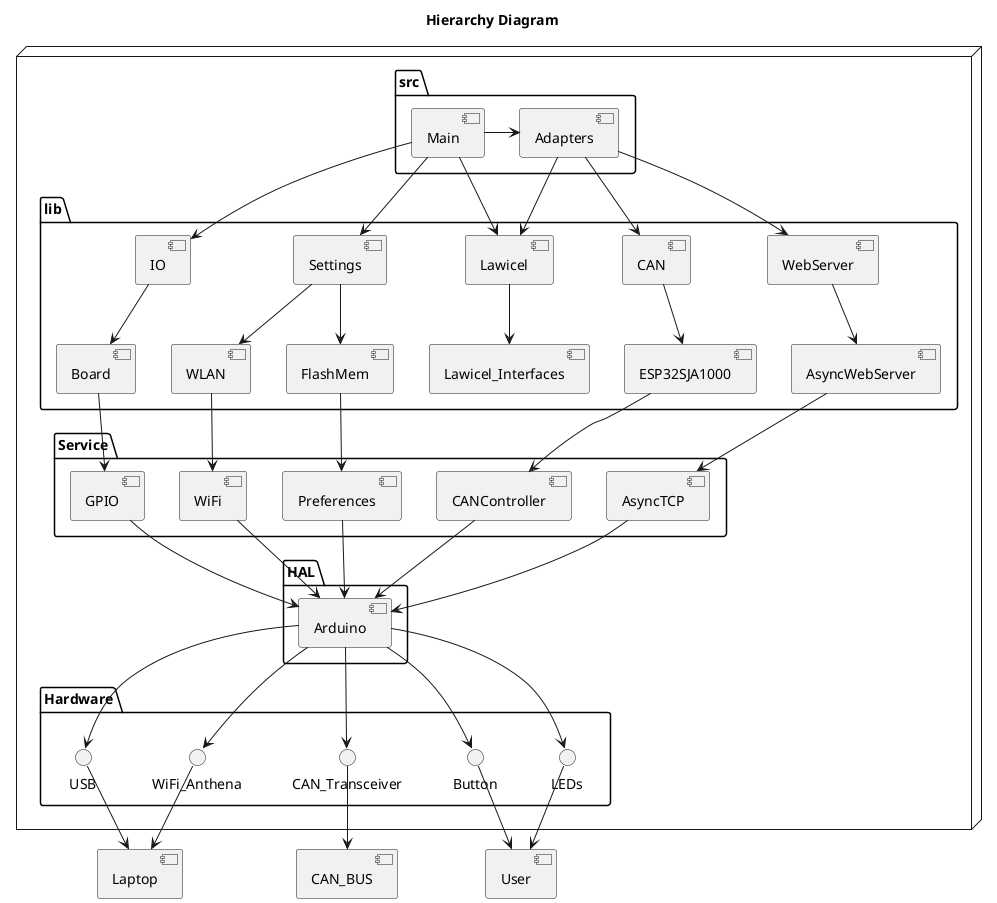 @startuml

title Hierarchy Diagram

node {
    package src{
        component Main
        component Adapters
    }

    Main -right-> Adapters

    package lib{
        component CAN
        component IO
        component Lawicel
        component Settings
        component WebServer

        component ESP32SJA1000
        component Board
        component Lawicel_Interfaces
        component FlashMem
        component WLAN
        component AsyncWebServer
    }

    Main --> Lawicel
    Main --> Settings
    Main --> IO

    Adapters --> Lawicel
    Adapters --> CAN
    Adapters --> WebServer

    CAN --> ESP32SJA1000
    IO --> Board
    Lawicel --> Lawicel_Interfaces
    Settings --> FlashMem
    Settings --> WLAN
    WebServer --> AsyncWebServer

    package Service{
        component CANController
        component GPIO
        component WiFi
        component Preferences
        component AsyncTCP
    }

    ESP32SJA1000 --> CANController
    Board --> GPIO
    FlashMem --> Preferences
    WLAN --> WiFi
    AsyncWebServer --> AsyncTCP

    package HAL {
        component Arduino
    }

    CANController --> Arduino
    GPIO --> Arduino
    Preferences --> Arduino
    WiFi --> Arduino
    AsyncTCP --> Arduino

    package Hardware{
        interface WiFi_Anthena
        interface USB
        interface CAN_Transceiver
        interface Button
        interface LEDs
    }

    Arduino --> WiFi_Anthena
    Arduino --> USB
    Arduino --> CAN_Transceiver
    Arduino --> Button
    Arduino --> LEDs
}

component Laptop
component CAN_BUS
component User

LEDs --> User
Button --> User
CAN_Transceiver --> CAN_BUS
USB --> Laptop
WiFi_Anthena --> Laptop




@enduml